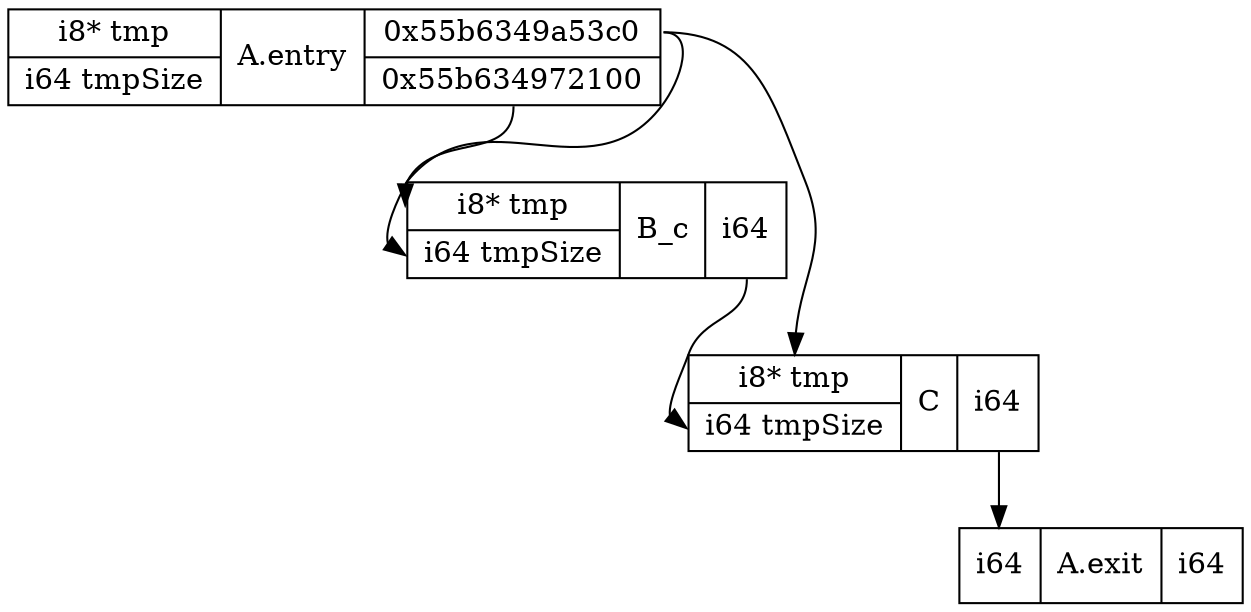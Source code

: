 digraph structs {
	node [shape=record];
	"A.entry" [label="{<i0>i8* tmp|<i1>i64 tmpSize}|A.entry|{<o0>0x55b6349a53c0|<o1>0x55b634972100}"];
	"B_c" [label="{<i0>i8* tmp|<i1>i64 tmpSize}|B_c|{<o0>i64}"];
	"A.exit" [label="{<i0>i64}|A.exit|{<o0>i64}"];
	"C" [label="{<i0>i8* tmp|<i1>i64 tmpSize}|C|{<o0>i64}"];

	"C" -> "A.exit" [tailport=o0, headport=i0, ];
	"B_c" -> "C" [tailport=o0, headport=i1, ];
	"A.entry" -> "B_c" [tailport=o1, headport=i1, ];
	"A.entry" -> "B_c" [tailport=o0, headport=i0, ];
	"A.entry" -> "C" [tailport=o0, headport=i0, ];
}
